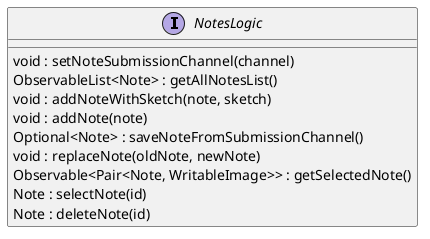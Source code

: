 @startuml

interface NotesLogic {
    void : setNoteSubmissionChannel(channel)
    ObservableList<Note> : getAllNotesList()
    void : addNoteWithSketch(note, sketch)
    void : addNote(note)
    Optional<Note> : saveNoteFromSubmissionChannel()
    void : replaceNote(oldNote, newNote)
    Observable<Pair<Note, WritableImage>> : getSelectedNote()
    Note : selectNote(id)
    Note : deleteNote(id)
}

@enduml

